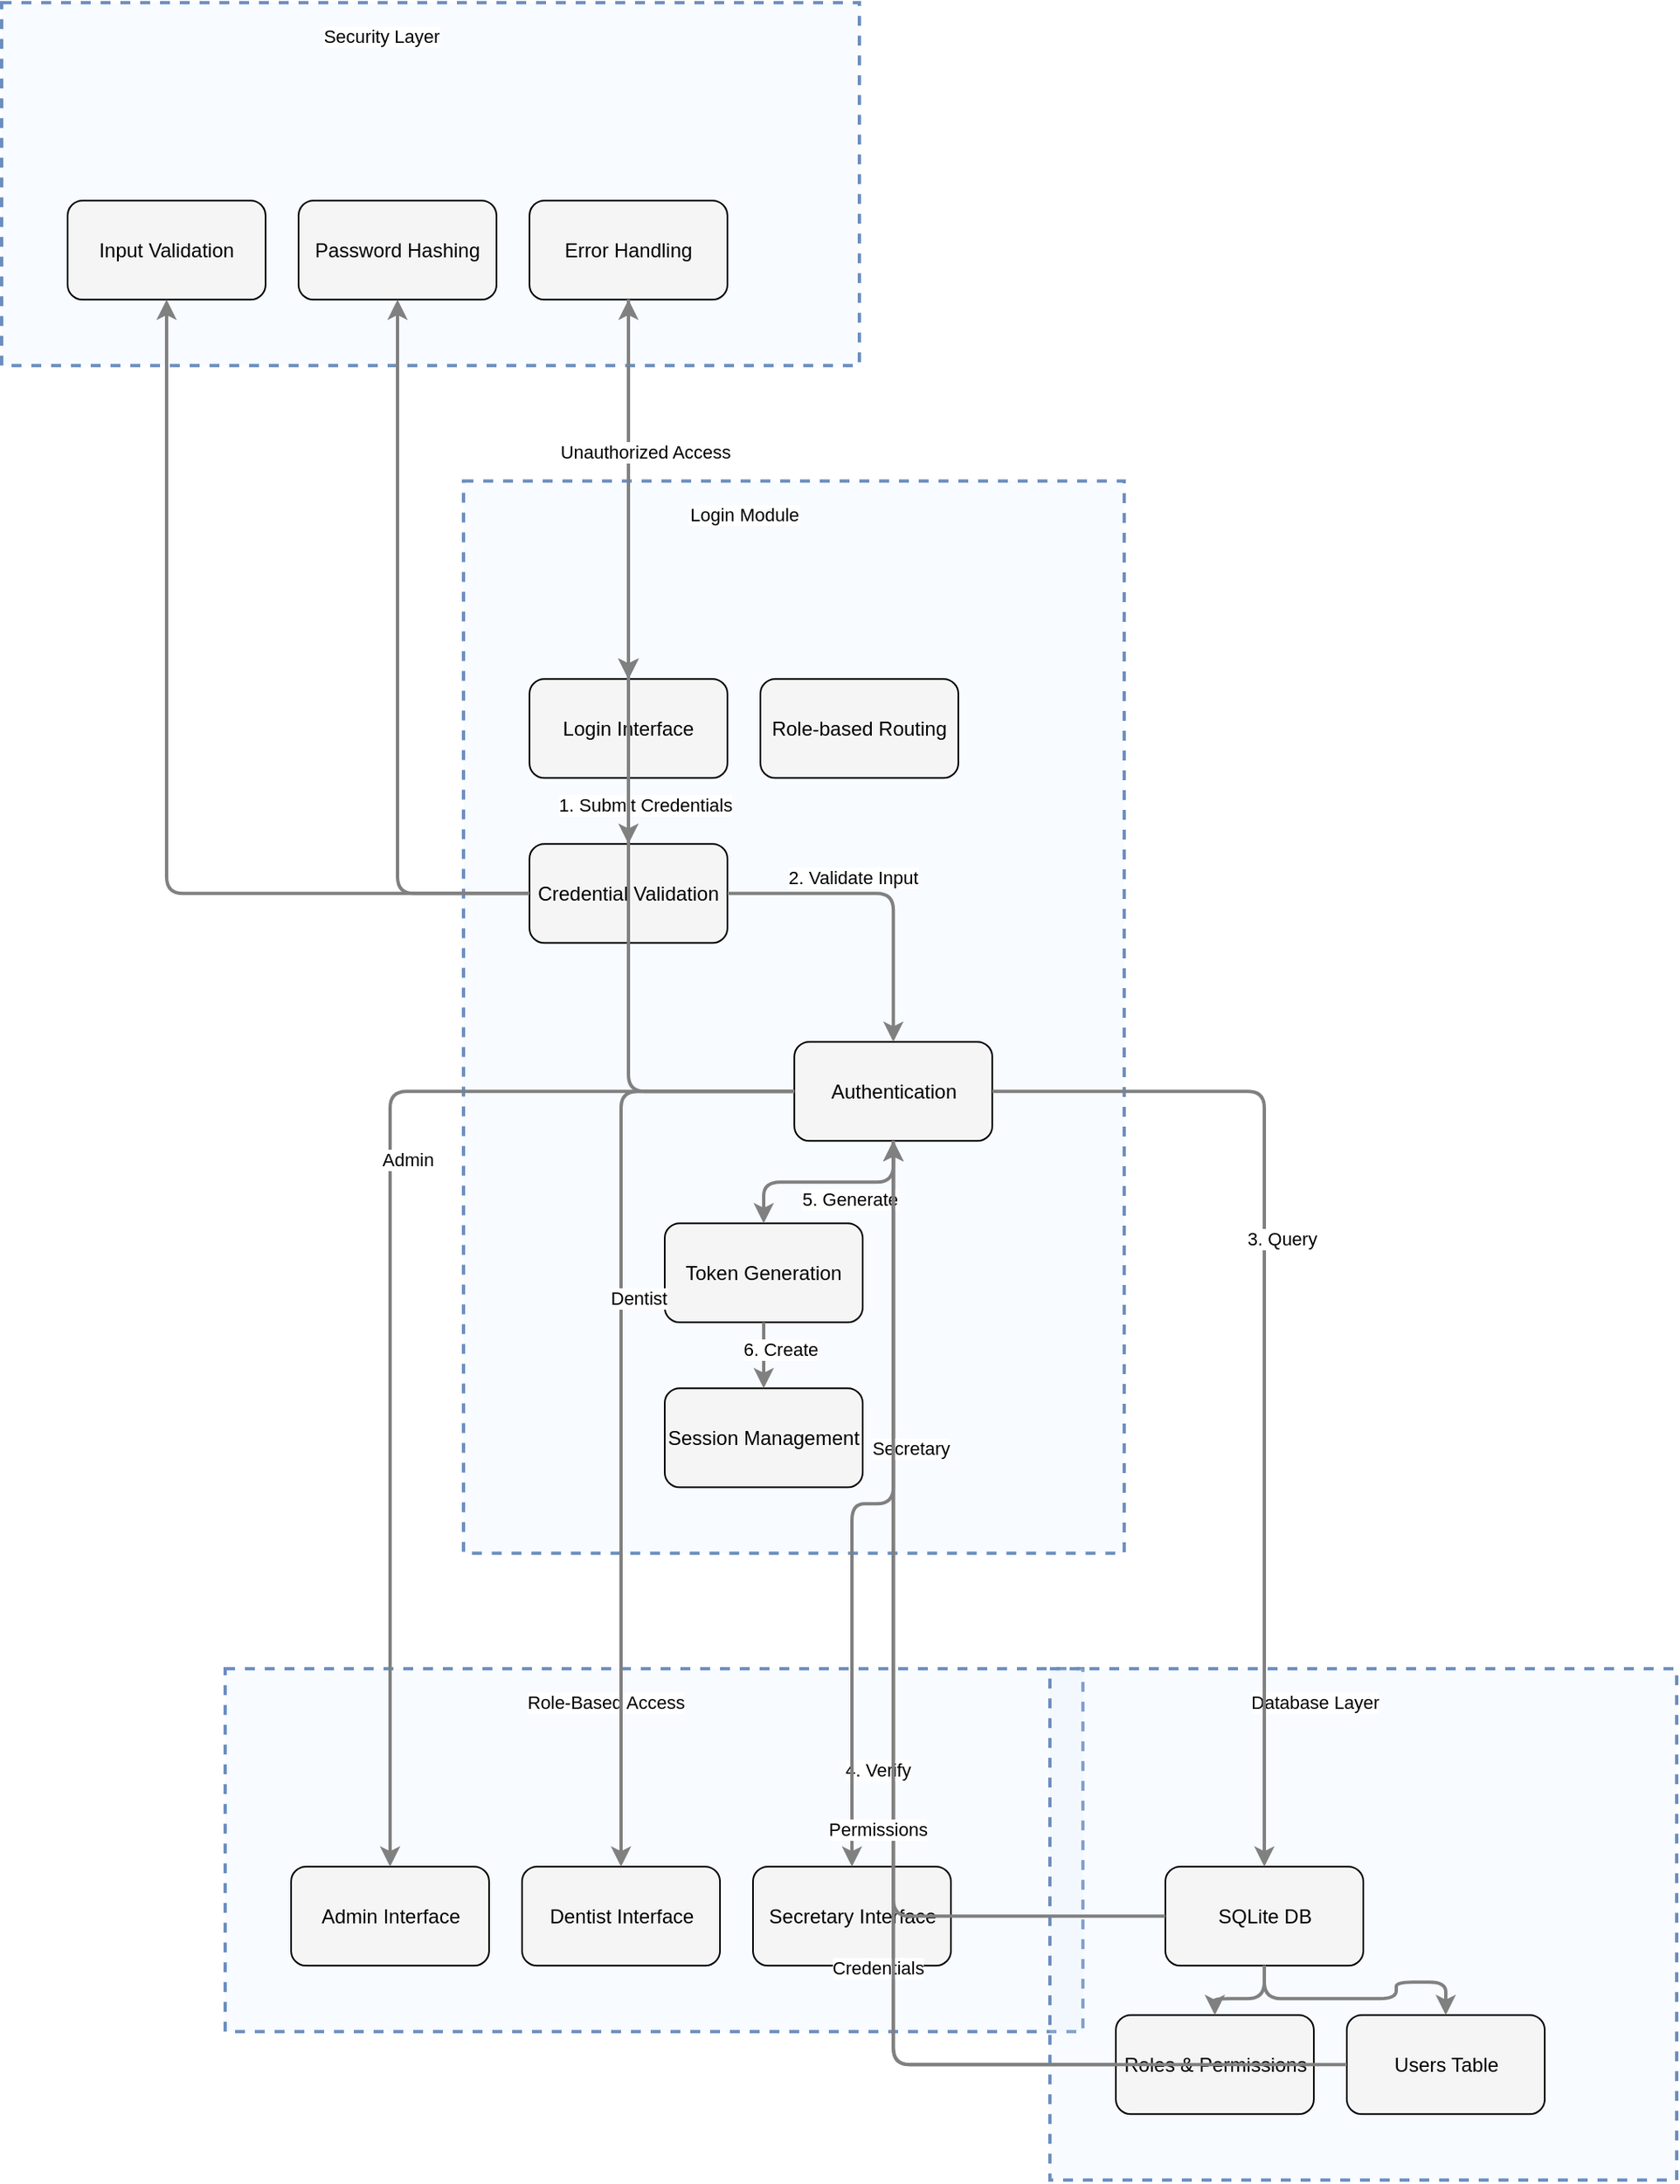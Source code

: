 <?xml version="1.0" encoding="UTF-8"?>
      <mxfile version="14.6.5" type="device">
        <diagram id="codeviz-diagram" name="System Diagram">
          <mxGraphModel dx="1000" dy="1000" grid="1" gridSize="10" guides="1" tooltips="1" connect="1" arrows="1" fold="1" page="1" pageScale="1" pageWidth="1169" pageHeight="827" math="0" shadow="0">
            <root>
              <mxCell id="0"/>
              <mxCell id="1" parent="0"/>
              <mxCell id="subGraph3" value="" style="html=1;whiteSpace=wrap;container=1;fillColor=#dae8fc;strokeColor=#6c8ebf;dashed=1;fillOpacity=20;strokeWidth=2;containerType=none;recursiveResize=0;movable=1;resizable=1;autosize=0;dropTarget=0" vertex="1" parent="1">
                <mxGeometry x="43" y="52.62" width="520" height="220" as="geometry"/>
              </mxCell>
              <mxCell id="subGraph3_label" value="Security Layer" style="edgeLabel;html=1;align=center;verticalAlign=middle;resizable=0;labelBackgroundColor=white;spacing=5" vertex="1" parent="1">
                <mxGeometry x="51" y="60.62" width="444" height="24" as="geometry"/>
              </mxCell>
<mxCell id="subGraph2" value="" style="html=1;whiteSpace=wrap;container=1;fillColor=#dae8fc;strokeColor=#6c8ebf;dashed=1;fillOpacity=20;strokeWidth=2;containerType=none;recursiveResize=0;movable=1;resizable=1;autosize=0;dropTarget=0" vertex="1" parent="1">
                <mxGeometry x="178.5" y="1062.62" width="520" height="220" as="geometry"/>
              </mxCell>
              <mxCell id="subGraph2_label" value="Role-Based Access" style="edgeLabel;html=1;align=center;verticalAlign=middle;resizable=0;labelBackgroundColor=white;spacing=5" vertex="1" parent="1">
                <mxGeometry x="186.5" y="1070.62" width="444" height="24" as="geometry"/>
              </mxCell>
<mxCell id="subGraph1" value="" style="html=1;whiteSpace=wrap;container=1;fillColor=#dae8fc;strokeColor=#6c8ebf;dashed=1;fillOpacity=20;strokeWidth=2;containerType=none;recursiveResize=0;movable=1;resizable=1;autosize=0;dropTarget=0" vertex="1" parent="1">
                <mxGeometry x="678.5" y="1062.62" width="380" height="310" as="geometry"/>
              </mxCell>
              <mxCell id="subGraph1_label" value="Database Layer" style="edgeLabel;html=1;align=center;verticalAlign=middle;resizable=0;labelBackgroundColor=white;spacing=5" vertex="1" parent="1">
                <mxGeometry x="686.5" y="1070.62" width="304" height="24" as="geometry"/>
              </mxCell>
<mxCell id="subGraph0" value="" style="html=1;whiteSpace=wrap;container=1;fillColor=#dae8fc;strokeColor=#6c8ebf;dashed=1;fillOpacity=20;strokeWidth=2;containerType=none;recursiveResize=0;movable=1;resizable=1;autosize=0;dropTarget=0" vertex="1" parent="1">
                <mxGeometry x="323" y="342.62" width="400.571" height="650" as="geometry"/>
              </mxCell>
              <mxCell id="subGraph0_label" value="Login Module" style="edgeLabel;html=1;align=center;verticalAlign=middle;resizable=0;labelBackgroundColor=white;spacing=5" vertex="1" parent="1">
                <mxGeometry x="331" y="350.62" width="324.571" height="24" as="geometry"/>
              </mxCell>
              <mxCell id="login" value="Login Interface" style="rounded=1;whiteSpace=wrap;html=1;fillColor=#f5f5f5" vertex="1" parent="subGraph0">
                    <mxGeometry x="40" y="120" width="120" height="60" as="geometry"/>
                  </mxCell>
<mxCell id="validate" value="Credential Validation" style="rounded=1;whiteSpace=wrap;html=1;fillColor=#f5f5f5" vertex="1" parent="subGraph0">
                    <mxGeometry x="40" y="220" width="120" height="60" as="geometry"/>
                  </mxCell>
<mxCell id="auth" value="Authentication" style="rounded=1;whiteSpace=wrap;html=1;fillColor=#f5f5f5" vertex="1" parent="subGraph0">
                    <mxGeometry x="200.571" y="340" width="120" height="60" as="geometry"/>
                  </mxCell>
<mxCell id="session" value="Session Management" style="rounded=1;whiteSpace=wrap;html=1;fillColor=#f5f5f5" vertex="1" parent="subGraph0">
                    <mxGeometry x="122" y="550" width="120" height="60" as="geometry"/>
                  </mxCell>
<mxCell id="token" value="Token Generation" style="rounded=1;whiteSpace=wrap;html=1;fillColor=#f5f5f5" vertex="1" parent="subGraph0">
                    <mxGeometry x="122" y="450" width="120" height="60" as="geometry"/>
                  </mxCell>
<mxCell id="routing" value="Role-based Routing" style="rounded=1;whiteSpace=wrap;html=1;fillColor=#f5f5f5" vertex="1" parent="subGraph0">
                    <mxGeometry x="180" y="120" width="120" height="60" as="geometry"/>
                  </mxCell>
<mxCell id="db" value="SQLite DB" style="rounded=1;whiteSpace=wrap;html=1;fillColor=#f5f5f5" vertex="1" parent="subGraph1">
                    <mxGeometry x="70" y="120" width="120" height="60" as="geometry"/>
                  </mxCell>
<mxCell id="users_table" value="Users Table" style="rounded=1;whiteSpace=wrap;html=1;fillColor=#f5f5f5" vertex="1" parent="subGraph1">
                    <mxGeometry x="180" y="210" width="120" height="60" as="geometry"/>
                  </mxCell>
<mxCell id="roles_table" value="Roles &amp; Permissions" style="rounded=1;whiteSpace=wrap;html=1;fillColor=#f5f5f5" vertex="1" parent="subGraph1">
                    <mxGeometry x="40" y="210" width="120" height="60" as="geometry"/>
                  </mxCell>
<mxCell id="admin" value="Admin Interface" style="rounded=1;whiteSpace=wrap;html=1;fillColor=#f5f5f5" vertex="1" parent="subGraph2">
                    <mxGeometry x="40" y="120" width="120" height="60" as="geometry"/>
                  </mxCell>
<mxCell id="secretary" value="Secretary Interface" style="rounded=1;whiteSpace=wrap;html=1;fillColor=#f5f5f5" vertex="1" parent="subGraph2">
                    <mxGeometry x="320" y="120" width="120" height="60" as="geometry"/>
                  </mxCell>
<mxCell id="dentist" value="Dentist Interface" style="rounded=1;whiteSpace=wrap;html=1;fillColor=#f5f5f5" vertex="1" parent="subGraph2">
                    <mxGeometry x="180" y="120" width="120" height="60" as="geometry"/>
                  </mxCell>
<mxCell id="pwd_hash" value="Password Hashing" style="rounded=1;whiteSpace=wrap;html=1;fillColor=#f5f5f5" vertex="1" parent="subGraph3">
                    <mxGeometry x="180" y="120" width="120" height="60" as="geometry"/>
                  </mxCell>
<mxCell id="validation" value="Input Validation" style="rounded=1;whiteSpace=wrap;html=1;fillColor=#f5f5f5" vertex="1" parent="subGraph3">
                    <mxGeometry x="40" y="120" width="120" height="60" as="geometry"/>
                  </mxCell>
<mxCell id="error_handler" value="Error Handling" style="rounded=1;whiteSpace=wrap;html=1;fillColor=#f5f5f5" vertex="1" parent="subGraph3">
                    <mxGeometry x="320" y="120" width="120" height="60" as="geometry"/>
                  </mxCell>
              <mxCell id="edge-L_login_validate_0" style="edgeStyle=orthogonalEdgeStyle;rounded=1;orthogonalLoop=1;jettySize=auto;html=1;strokeColor=#808080;strokeWidth=2;jumpStyle=arc;jumpSize=10;spacing=15;labelBackgroundColor=white;labelBorderColor=none" edge="1" parent="1" source="login" target="validate">
                  <mxGeometry relative="1" as="geometry"/>
                </mxCell>
                <mxCell id="edge-L_login_validate_0_label" value="1. Submit Credentials" style="edgeLabel;html=1;align=center;verticalAlign=middle;resizable=0;points=[];" vertex="1" connectable="0" parent="edge-L_login_validate_0">
                  <mxGeometry x="-0.2" y="10" relative="1" as="geometry">
                    <mxPoint as="offset"/>
                  </mxGeometry>
                </mxCell>
<mxCell id="edge-L_validate_auth_1" style="edgeStyle=orthogonalEdgeStyle;rounded=1;orthogonalLoop=1;jettySize=auto;html=1;strokeColor=#808080;strokeWidth=2;jumpStyle=arc;jumpSize=10;spacing=15;labelBackgroundColor=white;labelBorderColor=none" edge="1" parent="1" source="validate" target="auth">
                  <mxGeometry relative="1" as="geometry"/>
                </mxCell>
                <mxCell id="edge-L_validate_auth_1_label" value="2. Validate Input" style="edgeLabel;html=1;align=center;verticalAlign=middle;resizable=0;points=[];" vertex="1" connectable="0" parent="edge-L_validate_auth_1">
                  <mxGeometry x="-0.2" y="10" relative="1" as="geometry">
                    <mxPoint as="offset"/>
                  </mxGeometry>
                </mxCell>
<mxCell id="edge-L_auth_db_2" style="edgeStyle=orthogonalEdgeStyle;rounded=1;orthogonalLoop=1;jettySize=auto;html=1;strokeColor=#808080;strokeWidth=2;jumpStyle=arc;jumpSize=10;spacing=15;labelBackgroundColor=white;labelBorderColor=none" edge="1" parent="1" source="auth" target="db">
                  <mxGeometry relative="1" as="geometry"/>
                </mxCell>
                <mxCell id="edge-L_auth_db_2_label" value="3. Query" style="edgeLabel;html=1;align=center;verticalAlign=middle;resizable=0;points=[];" vertex="1" connectable="0" parent="edge-L_auth_db_2">
                  <mxGeometry x="-0.2" y="10" relative="1" as="geometry">
                    <mxPoint as="offset"/>
                  </mxGeometry>
                </mxCell>
<mxCell id="edge-L_db_auth_3" style="edgeStyle=orthogonalEdgeStyle;rounded=1;orthogonalLoop=1;jettySize=auto;html=1;strokeColor=#808080;strokeWidth=2;jumpStyle=arc;jumpSize=10;spacing=15;labelBackgroundColor=white;labelBorderColor=none" edge="1" parent="1" source="db" target="auth">
                  <mxGeometry relative="1" as="geometry"/>
                </mxCell>
                <mxCell id="edge-L_db_auth_3_label" value="4. Verify" style="edgeLabel;html=1;align=center;verticalAlign=middle;resizable=0;points=[];" vertex="1" connectable="0" parent="edge-L_db_auth_3">
                  <mxGeometry x="-0.2" y="10" relative="1" as="geometry">
                    <mxPoint as="offset"/>
                  </mxGeometry>
                </mxCell>
<mxCell id="edge-L_auth_token_4" style="edgeStyle=orthogonalEdgeStyle;rounded=1;orthogonalLoop=1;jettySize=auto;html=1;strokeColor=#808080;strokeWidth=2;jumpStyle=arc;jumpSize=10;spacing=15;labelBackgroundColor=white;labelBorderColor=none" edge="1" parent="1" source="auth" target="token">
                  <mxGeometry relative="1" as="geometry"/>
                </mxCell>
                <mxCell id="edge-L_auth_token_4_label" value="5. Generate" style="edgeLabel;html=1;align=center;verticalAlign=middle;resizable=0;points=[];" vertex="1" connectable="0" parent="edge-L_auth_token_4">
                  <mxGeometry x="-0.2" y="10" relative="1" as="geometry">
                    <mxPoint as="offset"/>
                  </mxGeometry>
                </mxCell>
<mxCell id="edge-L_token_session_5" style="edgeStyle=orthogonalEdgeStyle;rounded=1;orthogonalLoop=1;jettySize=auto;html=1;strokeColor=#808080;strokeWidth=2;jumpStyle=arc;jumpSize=10;spacing=15;labelBackgroundColor=white;labelBorderColor=none" edge="1" parent="1" source="token" target="session">
                  <mxGeometry relative="1" as="geometry"/>
                </mxCell>
                <mxCell id="edge-L_token_session_5_label" value="6. Create" style="edgeLabel;html=1;align=center;verticalAlign=middle;resizable=0;points=[];" vertex="1" connectable="0" parent="edge-L_token_session_5">
                  <mxGeometry x="-0.2" y="10" relative="1" as="geometry">
                    <mxPoint as="offset"/>
                  </mxGeometry>
                </mxCell>
<mxCell id="edge-L_db_users_table_6" style="edgeStyle=orthogonalEdgeStyle;rounded=1;orthogonalLoop=1;jettySize=auto;html=1;strokeColor=#808080;strokeWidth=2;jumpStyle=arc;jumpSize=10;spacing=15;labelBackgroundColor=white;labelBorderColor=none" edge="1" parent="1" source="db" target="users_table">
                  <mxGeometry relative="1" as="geometry"/>
                </mxCell>
<mxCell id="edge-L_db_roles_table_7" style="edgeStyle=orthogonalEdgeStyle;rounded=1;orthogonalLoop=1;jettySize=auto;html=1;strokeColor=#808080;strokeWidth=2;jumpStyle=arc;jumpSize=10;spacing=15;labelBackgroundColor=white;labelBorderColor=none" edge="1" parent="1" source="db" target="roles_table">
                  <mxGeometry relative="1" as="geometry"/>
                </mxCell>
<mxCell id="edge-L_auth_admin_8" style="edgeStyle=orthogonalEdgeStyle;rounded=1;orthogonalLoop=1;jettySize=auto;html=1;strokeColor=#808080;strokeWidth=2;jumpStyle=arc;jumpSize=10;spacing=15;labelBackgroundColor=white;labelBorderColor=none" edge="1" parent="1" source="auth" target="admin">
                  <mxGeometry relative="1" as="geometry"/>
                </mxCell>
                <mxCell id="edge-L_auth_admin_8_label" value="Admin" style="edgeLabel;html=1;align=center;verticalAlign=middle;resizable=0;points=[];" vertex="1" connectable="0" parent="edge-L_auth_admin_8">
                  <mxGeometry x="-0.2" y="10" relative="1" as="geometry">
                    <mxPoint as="offset"/>
                  </mxGeometry>
                </mxCell>
<mxCell id="edge-L_auth_secretary_9" style="edgeStyle=orthogonalEdgeStyle;rounded=1;orthogonalLoop=1;jettySize=auto;html=1;strokeColor=#808080;strokeWidth=2;jumpStyle=arc;jumpSize=10;spacing=15;labelBackgroundColor=white;labelBorderColor=none" edge="1" parent="1" source="auth" target="secretary">
                  <mxGeometry relative="1" as="geometry"/>
                </mxCell>
                <mxCell id="edge-L_auth_secretary_9_label" value="Secretary" style="edgeLabel;html=1;align=center;verticalAlign=middle;resizable=0;points=[];" vertex="1" connectable="0" parent="edge-L_auth_secretary_9">
                  <mxGeometry x="-0.2" y="10" relative="1" as="geometry">
                    <mxPoint as="offset"/>
                  </mxGeometry>
                </mxCell>
<mxCell id="edge-L_auth_dentist_10" style="edgeStyle=orthogonalEdgeStyle;rounded=1;orthogonalLoop=1;jettySize=auto;html=1;strokeColor=#808080;strokeWidth=2;jumpStyle=arc;jumpSize=10;spacing=15;labelBackgroundColor=white;labelBorderColor=none" edge="1" parent="1" source="auth" target="dentist">
                  <mxGeometry relative="1" as="geometry"/>
                </mxCell>
                <mxCell id="edge-L_auth_dentist_10_label" value="Dentist" style="edgeLabel;html=1;align=center;verticalAlign=middle;resizable=0;points=[];" vertex="1" connectable="0" parent="edge-L_auth_dentist_10">
                  <mxGeometry x="-0.2" y="10" relative="1" as="geometry">
                    <mxPoint as="offset"/>
                  </mxGeometry>
                </mxCell>
<mxCell id="edge-L_validate_pwd_hash_11" style="edgeStyle=orthogonalEdgeStyle;rounded=1;orthogonalLoop=1;jettySize=auto;html=1;strokeColor=#808080;strokeWidth=2;jumpStyle=arc;jumpSize=10;spacing=15;labelBackgroundColor=white;labelBorderColor=none" edge="1" parent="1" source="validate" target="pwd_hash">
                  <mxGeometry relative="1" as="geometry"/>
                </mxCell>
<mxCell id="edge-L_validate_validation_12" style="edgeStyle=orthogonalEdgeStyle;rounded=1;orthogonalLoop=1;jettySize=auto;html=1;strokeColor=#808080;strokeWidth=2;jumpStyle=arc;jumpSize=10;spacing=15;labelBackgroundColor=white;labelBorderColor=none" edge="1" parent="1" source="validate" target="validation">
                  <mxGeometry relative="1" as="geometry"/>
                </mxCell>
<mxCell id="edge-L_auth_error_handler_13" style="edgeStyle=orthogonalEdgeStyle;rounded=1;orthogonalLoop=1;jettySize=auto;html=1;strokeColor=#808080;strokeWidth=2;jumpStyle=arc;jumpSize=10;spacing=15;labelBackgroundColor=white;labelBorderColor=none" edge="1" parent="1" source="auth" target="error_handler">
                  <mxGeometry relative="1" as="geometry"/>
                </mxCell>
<mxCell id="edge-L_users_table_auth_14" style="edgeStyle=orthogonalEdgeStyle;rounded=1;orthogonalLoop=1;jettySize=auto;html=1;strokeColor=#808080;strokeWidth=2;jumpStyle=arc;jumpSize=10;spacing=15;labelBackgroundColor=white;labelBorderColor=none" edge="1" parent="1" source="users_table" target="auth">
                  <mxGeometry relative="1" as="geometry"/>
                </mxCell>
                <mxCell id="edge-L_users_table_auth_14_label" value="Credentials" style="edgeLabel;html=1;align=center;verticalAlign=middle;resizable=0;points=[];" vertex="1" connectable="0" parent="edge-L_users_table_auth_14">
                  <mxGeometry x="-0.2" y="10" relative="1" as="geometry">
                    <mxPoint as="offset"/>
                  </mxGeometry>
                </mxCell>
<mxCell id="edge-L_roles_table_auth_15" style="edgeStyle=orthogonalEdgeStyle;rounded=1;orthogonalLoop=1;jettySize=auto;html=1;strokeColor=#808080;strokeWidth=2;jumpStyle=arc;jumpSize=10;spacing=15;labelBackgroundColor=white;labelBorderColor=none" edge="1" parent="1" source="roles_table" target="auth">
                  <mxGeometry relative="1" as="geometry"/>
                </mxCell>
                <mxCell id="edge-L_roles_table_auth_15_label" value="Permissions" style="edgeLabel;html=1;align=center;verticalAlign=middle;resizable=0;points=[];" vertex="1" connectable="0" parent="edge-L_roles_table_auth_15">
                  <mxGeometry x="-0.2" y="10" relative="1" as="geometry">
                    <mxPoint as="offset"/>
                  </mxGeometry>
                </mxCell>
<mxCell id="edge-L_error_handler_login_16" style="edgeStyle=orthogonalEdgeStyle;rounded=1;orthogonalLoop=1;jettySize=auto;html=1;strokeColor=#808080;strokeWidth=2;jumpStyle=arc;jumpSize=10;spacing=15;labelBackgroundColor=white;labelBorderColor=none" edge="1" parent="1" source="error_handler" target="login">
                  <mxGeometry relative="1" as="geometry"/>
                </mxCell>
                <mxCell id="edge-L_error_handler_login_16_label" value="Invalid Credentials" style="edgeLabel;html=1;align=center;verticalAlign=middle;resizable=0;points=[];" vertex="1" connectable="0" parent="edge-L_error_handler_login_16">
                  <mxGeometry x="-0.2" y="10" relative="1" as="geometry">
                    <mxPoint as="offset"/>
                  </mxGeometry>
                </mxCell>
<mxCell id="edge-L_error_handler_login_17" style="edgeStyle=orthogonalEdgeStyle;rounded=1;orthogonalLoop=1;jettySize=auto;html=1;strokeColor=#808080;strokeWidth=2;jumpStyle=arc;jumpSize=10;spacing=15;labelBackgroundColor=white;labelBorderColor=none" edge="1" parent="1" source="error_handler" target="login">
                  <mxGeometry relative="1" as="geometry"/>
                </mxCell>
                <mxCell id="edge-L_error_handler_login_17_label" value="Session Expired" style="edgeLabel;html=1;align=center;verticalAlign=middle;resizable=0;points=[];" vertex="1" connectable="0" parent="edge-L_error_handler_login_17">
                  <mxGeometry x="-0.2" y="10" relative="1" as="geometry">
                    <mxPoint as="offset"/>
                  </mxGeometry>
                </mxCell>
<mxCell id="edge-L_error_handler_login_18" style="edgeStyle=orthogonalEdgeStyle;rounded=1;orthogonalLoop=1;jettySize=auto;html=1;strokeColor=#808080;strokeWidth=2;jumpStyle=arc;jumpSize=10;spacing=15;labelBackgroundColor=white;labelBorderColor=none" edge="1" parent="1" source="error_handler" target="login">
                  <mxGeometry relative="1" as="geometry"/>
                </mxCell>
                <mxCell id="edge-L_error_handler_login_18_label" value="Unauthorized Access" style="edgeLabel;html=1;align=center;verticalAlign=middle;resizable=0;points=[];" vertex="1" connectable="0" parent="edge-L_error_handler_login_18">
                  <mxGeometry x="-0.2" y="10" relative="1" as="geometry">
                    <mxPoint as="offset"/>
                  </mxGeometry>
                </mxCell>
            </root>
          </mxGraphModel>
        </diagram>
      </mxfile>